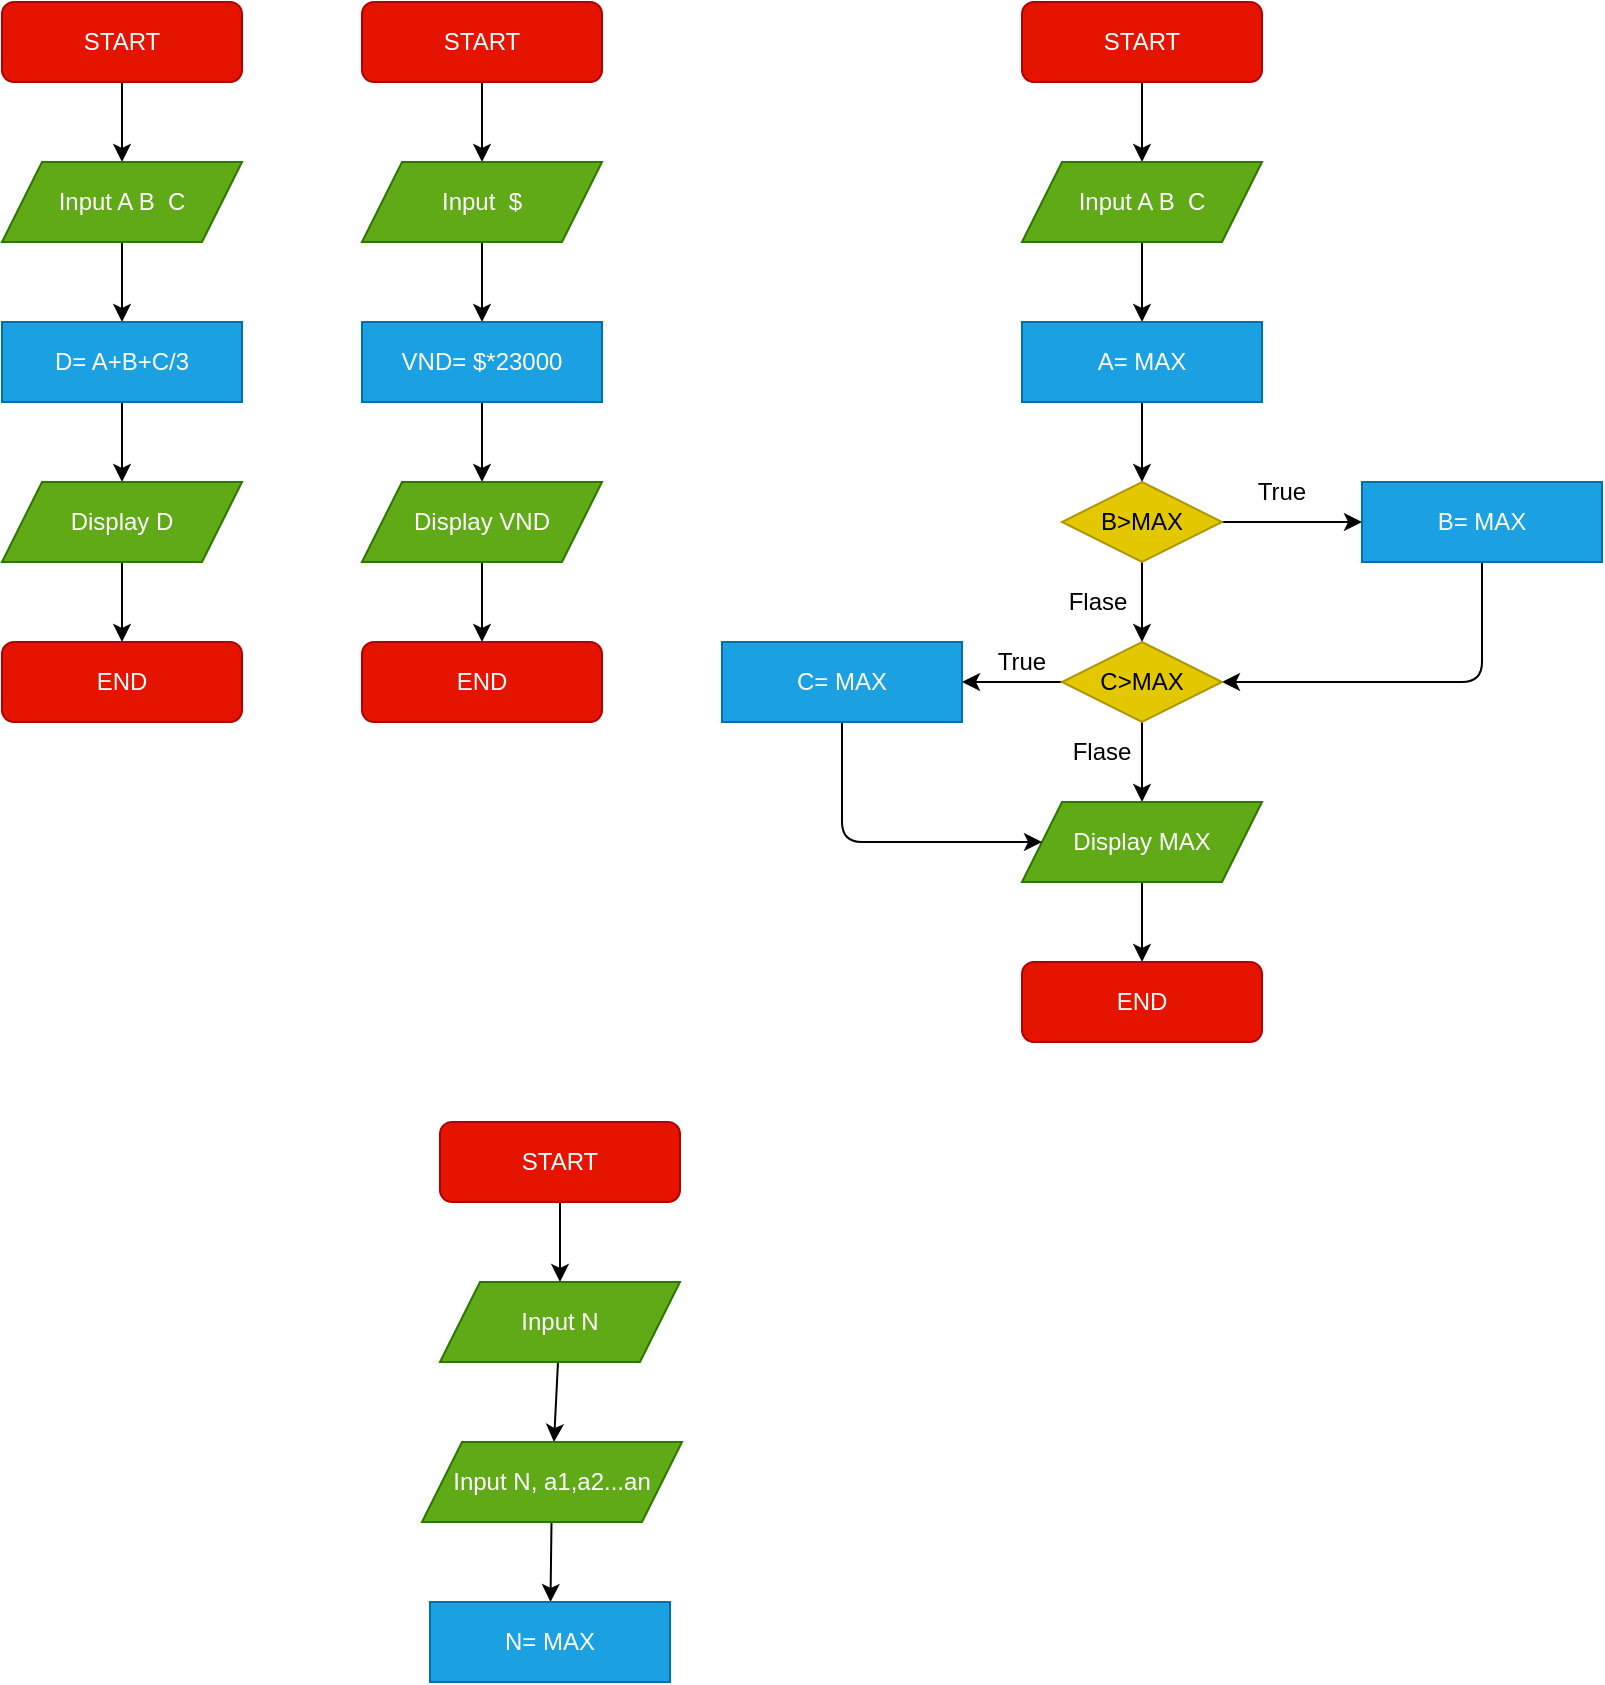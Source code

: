 <mxfile>
    <diagram id="56hLPUKlZafv04a-62ia" name="Page-1">
        <mxGraphModel dx="911" dy="779" grid="1" gridSize="10" guides="1" tooltips="1" connect="1" arrows="1" fold="1" page="1" pageScale="1" pageWidth="850" pageHeight="1100" math="0" shadow="0">
            <root>
                <mxCell id="0"/>
                <mxCell id="1" parent="0"/>
                <mxCell id="5" value="" style="edgeStyle=none;html=1;" edge="1" parent="1" source="2">
                    <mxGeometry relative="1" as="geometry">
                        <mxPoint x="80" y="80" as="targetPoint"/>
                    </mxGeometry>
                </mxCell>
                <mxCell id="2" value="START" style="rounded=1;whiteSpace=wrap;html=1;fillColor=#e51400;strokeColor=#B20000;fontColor=#ffffff;" vertex="1" parent="1">
                    <mxGeometry x="20" width="120" height="40" as="geometry"/>
                </mxCell>
                <mxCell id="3" value="END" style="rounded=1;whiteSpace=wrap;html=1;fillColor=#e51400;strokeColor=#B20000;fontColor=#ffffff;" vertex="1" parent="1">
                    <mxGeometry x="20" y="320" width="120" height="40" as="geometry"/>
                </mxCell>
                <mxCell id="7" value="" style="edgeStyle=none;html=1;" edge="1" parent="1" source="4" target="6">
                    <mxGeometry relative="1" as="geometry"/>
                </mxCell>
                <mxCell id="4" value="Input A B&amp;nbsp; C" style="shape=parallelogram;perimeter=parallelogramPerimeter;whiteSpace=wrap;html=1;fixedSize=1;strokeColor=#2D7600;fillColor=#60a917;fontColor=#ffffff;" vertex="1" parent="1">
                    <mxGeometry x="20" y="80" width="120" height="40" as="geometry"/>
                </mxCell>
                <mxCell id="9" value="" style="edgeStyle=none;html=1;" edge="1" parent="1" source="6" target="8">
                    <mxGeometry relative="1" as="geometry"/>
                </mxCell>
                <mxCell id="6" value="D= A+B+C/3" style="rounded=0;whiteSpace=wrap;html=1;strokeColor=#006EAF;fillColor=#1ba1e2;fontColor=#ffffff;" vertex="1" parent="1">
                    <mxGeometry x="20" y="160" width="120" height="40" as="geometry"/>
                </mxCell>
                <mxCell id="10" value="" style="edgeStyle=none;html=1;" edge="1" parent="1" source="8" target="3">
                    <mxGeometry relative="1" as="geometry"/>
                </mxCell>
                <mxCell id="8" value="Display D" style="shape=parallelogram;perimeter=parallelogramPerimeter;whiteSpace=wrap;html=1;fixedSize=1;strokeColor=#2D7600;fillColor=#60a917;fontColor=#ffffff;" vertex="1" parent="1">
                    <mxGeometry x="20" y="240" width="120" height="40" as="geometry"/>
                </mxCell>
                <mxCell id="13" value="" style="edgeStyle=none;html=1;" edge="1" parent="1" source="11" target="12">
                    <mxGeometry relative="1" as="geometry"/>
                </mxCell>
                <mxCell id="11" value="START" style="rounded=1;whiteSpace=wrap;html=1;fillColor=#e51400;strokeColor=#B20000;fontColor=#ffffff;" vertex="1" parent="1">
                    <mxGeometry x="200" width="120" height="40" as="geometry"/>
                </mxCell>
                <mxCell id="15" value="" style="edgeStyle=none;html=1;" edge="1" parent="1" source="12" target="14">
                    <mxGeometry relative="1" as="geometry"/>
                </mxCell>
                <mxCell id="12" value="Input&amp;nbsp; $" style="shape=parallelogram;perimeter=parallelogramPerimeter;whiteSpace=wrap;html=1;fixedSize=1;strokeColor=#2D7600;fillColor=#60a917;fontColor=#ffffff;" vertex="1" parent="1">
                    <mxGeometry x="200" y="80" width="120" height="40" as="geometry"/>
                </mxCell>
                <mxCell id="17" value="" style="edgeStyle=none;html=1;" edge="1" parent="1" source="14" target="16">
                    <mxGeometry relative="1" as="geometry"/>
                </mxCell>
                <mxCell id="14" value="VND= $*23000" style="rounded=0;whiteSpace=wrap;html=1;strokeColor=#006EAF;fillColor=#1ba1e2;fontColor=#ffffff;" vertex="1" parent="1">
                    <mxGeometry x="200" y="160" width="120" height="40" as="geometry"/>
                </mxCell>
                <mxCell id="19" value="" style="edgeStyle=none;html=1;" edge="1" parent="1" source="16" target="18">
                    <mxGeometry relative="1" as="geometry"/>
                </mxCell>
                <mxCell id="16" value="Display VND" style="shape=parallelogram;perimeter=parallelogramPerimeter;whiteSpace=wrap;html=1;fixedSize=1;strokeColor=#2D7600;fillColor=#60a917;fontColor=#ffffff;" vertex="1" parent="1">
                    <mxGeometry x="200" y="240" width="120" height="40" as="geometry"/>
                </mxCell>
                <mxCell id="18" value="END" style="rounded=1;whiteSpace=wrap;html=1;fillColor=#e51400;strokeColor=#B20000;fontColor=#ffffff;" vertex="1" parent="1">
                    <mxGeometry x="200" y="320" width="120" height="40" as="geometry"/>
                </mxCell>
                <mxCell id="22" value="" style="edgeStyle=none;html=1;" edge="1" parent="1" source="20" target="21">
                    <mxGeometry relative="1" as="geometry"/>
                </mxCell>
                <mxCell id="20" value="START" style="rounded=1;whiteSpace=wrap;html=1;fillColor=#e51400;strokeColor=#B20000;fontColor=#ffffff;" vertex="1" parent="1">
                    <mxGeometry x="530" width="120" height="40" as="geometry"/>
                </mxCell>
                <mxCell id="24" value="" style="edgeStyle=none;html=1;" edge="1" parent="1" source="21" target="23">
                    <mxGeometry relative="1" as="geometry"/>
                </mxCell>
                <mxCell id="21" value="Input A B&amp;nbsp; C" style="shape=parallelogram;perimeter=parallelogramPerimeter;whiteSpace=wrap;html=1;fixedSize=1;strokeColor=#2D7600;fillColor=#60a917;fontColor=#ffffff;" vertex="1" parent="1">
                    <mxGeometry x="530" y="80" width="120" height="40" as="geometry"/>
                </mxCell>
                <mxCell id="26" value="" style="edgeStyle=none;html=1;" edge="1" parent="1" source="23" target="25">
                    <mxGeometry relative="1" as="geometry"/>
                </mxCell>
                <mxCell id="23" value="A= MAX" style="rounded=0;whiteSpace=wrap;html=1;strokeColor=#006EAF;fillColor=#1ba1e2;fontColor=#ffffff;" vertex="1" parent="1">
                    <mxGeometry x="530" y="160" width="120" height="40" as="geometry"/>
                </mxCell>
                <mxCell id="29" value="" style="edgeStyle=none;html=1;" edge="1" parent="1" source="25" target="28">
                    <mxGeometry relative="1" as="geometry"/>
                </mxCell>
                <mxCell id="32" value="" style="edgeStyle=none;html=1;" edge="1" parent="1" source="25" target="31">
                    <mxGeometry relative="1" as="geometry"/>
                </mxCell>
                <mxCell id="25" value="B&amp;gt;MAX" style="rhombus;whiteSpace=wrap;html=1;strokeColor=#B09500;fillColor=#e3c800;fontColor=#000000;" vertex="1" parent="1">
                    <mxGeometry x="550" y="240" width="80" height="40" as="geometry"/>
                </mxCell>
                <mxCell id="34" style="edgeStyle=none;html=1;entryX=1;entryY=0.5;entryDx=0;entryDy=0;" edge="1" parent="1" source="28" target="31">
                    <mxGeometry relative="1" as="geometry">
                        <mxPoint x="760" y="350" as="targetPoint"/>
                        <Array as="points">
                            <mxPoint x="760" y="340"/>
                        </Array>
                    </mxGeometry>
                </mxCell>
                <mxCell id="28" value="B= MAX" style="rounded=0;whiteSpace=wrap;html=1;strokeColor=#006EAF;fillColor=#1ba1e2;fontColor=#ffffff;" vertex="1" parent="1">
                    <mxGeometry x="700" y="240" width="120" height="40" as="geometry"/>
                </mxCell>
                <mxCell id="30" value="True" style="text;html=1;strokeColor=none;fillColor=none;align=center;verticalAlign=middle;whiteSpace=wrap;rounded=0;" vertex="1" parent="1">
                    <mxGeometry x="630" y="230" width="60" height="30" as="geometry"/>
                </mxCell>
                <mxCell id="36" value="" style="edgeStyle=none;html=1;" edge="1" parent="1" source="31" target="35">
                    <mxGeometry relative="1" as="geometry"/>
                </mxCell>
                <mxCell id="39" value="" style="edgeStyle=none;html=1;" edge="1" parent="1" source="31" target="38">
                    <mxGeometry relative="1" as="geometry"/>
                </mxCell>
                <mxCell id="31" value="C&amp;gt;MAX" style="rhombus;whiteSpace=wrap;html=1;strokeColor=#B09500;fillColor=#e3c800;fontColor=#000000;" vertex="1" parent="1">
                    <mxGeometry x="550" y="320" width="80" height="40" as="geometry"/>
                </mxCell>
                <mxCell id="33" value="Flase" style="text;html=1;strokeColor=none;fillColor=none;align=center;verticalAlign=middle;whiteSpace=wrap;rounded=0;" vertex="1" parent="1">
                    <mxGeometry x="538" y="285" width="60" height="30" as="geometry"/>
                </mxCell>
                <mxCell id="46" value="" style="edgeStyle=none;html=1;" edge="1" parent="1" source="35" target="45">
                    <mxGeometry relative="1" as="geometry"/>
                </mxCell>
                <mxCell id="35" value="Display MAX" style="shape=parallelogram;perimeter=parallelogramPerimeter;whiteSpace=wrap;html=1;fixedSize=1;strokeColor=#2D7600;fillColor=#60a917;fontColor=#ffffff;" vertex="1" parent="1">
                    <mxGeometry x="530" y="400" width="120" height="40" as="geometry"/>
                </mxCell>
                <mxCell id="37" value="Flase" style="text;html=1;strokeColor=none;fillColor=none;align=center;verticalAlign=middle;whiteSpace=wrap;rounded=0;" vertex="1" parent="1">
                    <mxGeometry x="540" y="360" width="60" height="30" as="geometry"/>
                </mxCell>
                <mxCell id="40" style="edgeStyle=none;html=1;entryX=0;entryY=0.5;entryDx=0;entryDy=0;" edge="1" parent="1" source="38" target="35">
                    <mxGeometry relative="1" as="geometry">
                        <mxPoint x="440" y="440" as="targetPoint"/>
                        <Array as="points">
                            <mxPoint x="440" y="420"/>
                        </Array>
                    </mxGeometry>
                </mxCell>
                <mxCell id="38" value="C= MAX" style="rounded=0;whiteSpace=wrap;html=1;strokeColor=#006EAF;fillColor=#1ba1e2;fontColor=#ffffff;" vertex="1" parent="1">
                    <mxGeometry x="380" y="320" width="120" height="40" as="geometry"/>
                </mxCell>
                <mxCell id="41" value="True" style="text;html=1;strokeColor=none;fillColor=none;align=center;verticalAlign=middle;whiteSpace=wrap;rounded=0;" vertex="1" parent="1">
                    <mxGeometry x="500" y="315" width="60" height="30" as="geometry"/>
                </mxCell>
                <mxCell id="47" value="" style="edgeStyle=none;html=1;" edge="1" parent="1" source="43" target="44">
                    <mxGeometry relative="1" as="geometry"/>
                </mxCell>
                <mxCell id="43" value="START" style="rounded=1;whiteSpace=wrap;html=1;fillColor=#e51400;strokeColor=#B20000;fontColor=#ffffff;" vertex="1" parent="1">
                    <mxGeometry x="239" y="560" width="120" height="40" as="geometry"/>
                </mxCell>
                <mxCell id="49" value="" style="edgeStyle=none;html=1;" edge="1" parent="1" source="44" target="48">
                    <mxGeometry relative="1" as="geometry"/>
                </mxCell>
                <mxCell id="44" value="Input N" style="shape=parallelogram;perimeter=parallelogramPerimeter;whiteSpace=wrap;html=1;fixedSize=1;strokeColor=#2D7600;fillColor=#60a917;fontColor=#ffffff;" vertex="1" parent="1">
                    <mxGeometry x="239" y="640" width="120" height="40" as="geometry"/>
                </mxCell>
                <mxCell id="45" value="END" style="rounded=1;whiteSpace=wrap;html=1;fillColor=#e51400;strokeColor=#B20000;fontColor=#ffffff;" vertex="1" parent="1">
                    <mxGeometry x="530" y="480" width="120" height="40" as="geometry"/>
                </mxCell>
                <mxCell id="52" value="" style="edgeStyle=none;html=1;" edge="1" parent="1" source="48" target="51">
                    <mxGeometry relative="1" as="geometry"/>
                </mxCell>
                <mxCell id="48" value="Input N, a1,a2...an" style="shape=parallelogram;perimeter=parallelogramPerimeter;whiteSpace=wrap;html=1;fixedSize=1;strokeColor=#2D7600;fillColor=#60a917;fontColor=#ffffff;" vertex="1" parent="1">
                    <mxGeometry x="230" y="720" width="130" height="40" as="geometry"/>
                </mxCell>
                <mxCell id="51" value="N= MAX" style="rounded=0;whiteSpace=wrap;html=1;strokeColor=#006EAF;fillColor=#1ba1e2;fontColor=#ffffff;" vertex="1" parent="1">
                    <mxGeometry x="234" y="800" width="120" height="40" as="geometry"/>
                </mxCell>
            </root>
        </mxGraphModel>
    </diagram>
</mxfile>